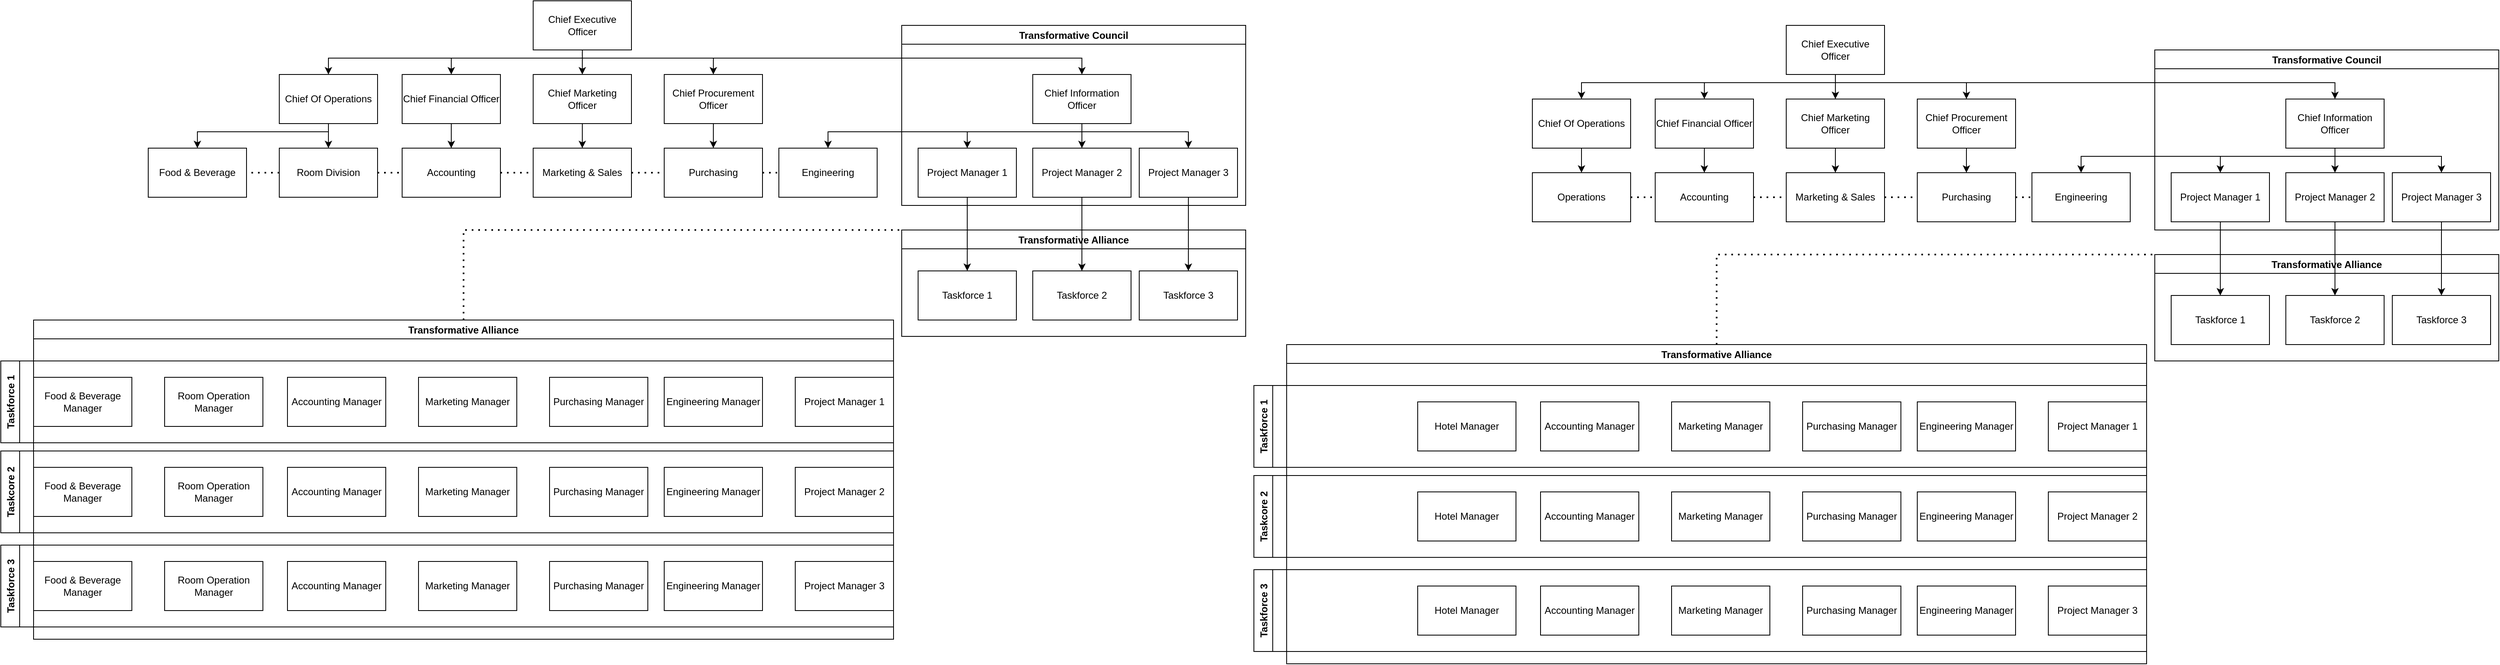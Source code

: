 <mxfile version="17.2.2" type="github">
  <diagram id="prtHgNgQTEPvFCAcTncT" name="Page-1">
    <mxGraphModel dx="2450" dy="980" grid="1" gridSize="10" guides="1" tooltips="1" connect="1" arrows="1" fold="1" page="1" pageScale="1" pageWidth="827" pageHeight="1169" math="0" shadow="0">
      <root>
        <mxCell id="0" />
        <mxCell id="1" parent="0" />
        <mxCell id="JqPvwRSfFl-CjzuHMjjg-1" value="Chief Executive Officer" style="rounded=0;whiteSpace=wrap;html=1;" parent="1" vertex="1">
          <mxGeometry x="340" y="10" width="120" height="60" as="geometry" />
        </mxCell>
        <mxCell id="JqPvwRSfFl-CjzuHMjjg-2" value="Chief Financial Officer" style="rounded=0;whiteSpace=wrap;html=1;" parent="1" vertex="1">
          <mxGeometry x="180" y="100" width="120" height="60" as="geometry" />
        </mxCell>
        <mxCell id="JqPvwRSfFl-CjzuHMjjg-3" value="Chief Marketing Officer" style="rounded=0;whiteSpace=wrap;html=1;" parent="1" vertex="1">
          <mxGeometry x="340" y="100" width="120" height="60" as="geometry" />
        </mxCell>
        <mxCell id="JqPvwRSfFl-CjzuHMjjg-5" value="Chief Of Operations" style="rounded=0;whiteSpace=wrap;html=1;" parent="1" vertex="1">
          <mxGeometry x="30" y="100" width="120" height="60" as="geometry" />
        </mxCell>
        <mxCell id="JqPvwRSfFl-CjzuHMjjg-6" value="Chief Procurement Officer" style="rounded=0;whiteSpace=wrap;html=1;" parent="1" vertex="1">
          <mxGeometry x="500" y="100" width="120" height="60" as="geometry" />
        </mxCell>
        <mxCell id="JqPvwRSfFl-CjzuHMjjg-7" value="Accounting" style="rounded=0;whiteSpace=wrap;html=1;" parent="1" vertex="1">
          <mxGeometry x="180" y="190" width="120" height="60" as="geometry" />
        </mxCell>
        <mxCell id="JqPvwRSfFl-CjzuHMjjg-8" value="Room Division" style="rounded=0;whiteSpace=wrap;html=1;" parent="1" vertex="1">
          <mxGeometry x="30" y="190" width="120" height="60" as="geometry" />
        </mxCell>
        <mxCell id="JqPvwRSfFl-CjzuHMjjg-9" value="Food &amp;amp; Beverage" style="rounded=0;whiteSpace=wrap;html=1;" parent="1" vertex="1">
          <mxGeometry x="-130" y="190" width="120" height="60" as="geometry" />
        </mxCell>
        <mxCell id="JqPvwRSfFl-CjzuHMjjg-10" value="Marketing &amp;amp; Sales" style="rounded=0;whiteSpace=wrap;html=1;" parent="1" vertex="1">
          <mxGeometry x="340" y="190" width="120" height="60" as="geometry" />
        </mxCell>
        <mxCell id="JqPvwRSfFl-CjzuHMjjg-11" value="Purchasing" style="rounded=0;whiteSpace=wrap;html=1;" parent="1" vertex="1">
          <mxGeometry x="500" y="190" width="120" height="60" as="geometry" />
        </mxCell>
        <mxCell id="JqPvwRSfFl-CjzuHMjjg-13" value="" style="endArrow=classic;html=1;rounded=0;exitX=0.5;exitY=1;exitDx=0;exitDy=0;entryX=0.5;entryY=0;entryDx=0;entryDy=0;" parent="1" source="JqPvwRSfFl-CjzuHMjjg-1" target="JqPvwRSfFl-CjzuHMjjg-3" edge="1">
          <mxGeometry width="50" height="50" relative="1" as="geometry">
            <mxPoint x="410" y="220" as="sourcePoint" />
            <mxPoint x="460" y="170" as="targetPoint" />
          </mxGeometry>
        </mxCell>
        <mxCell id="JqPvwRSfFl-CjzuHMjjg-14" value="" style="endArrow=classic;html=1;rounded=0;entryX=0.5;entryY=0;entryDx=0;entryDy=0;" parent="1" target="JqPvwRSfFl-CjzuHMjjg-2" edge="1">
          <mxGeometry width="50" height="50" relative="1" as="geometry">
            <mxPoint x="400" y="80" as="sourcePoint" />
            <mxPoint x="260" y="40" as="targetPoint" />
            <Array as="points">
              <mxPoint x="240" y="80" />
            </Array>
          </mxGeometry>
        </mxCell>
        <mxCell id="JqPvwRSfFl-CjzuHMjjg-15" value="" style="endArrow=classic;html=1;rounded=0;entryX=0.5;entryY=0;entryDx=0;entryDy=0;" parent="1" target="JqPvwRSfFl-CjzuHMjjg-6" edge="1">
          <mxGeometry width="50" height="50" relative="1" as="geometry">
            <mxPoint x="400" y="80" as="sourcePoint" />
            <mxPoint x="460" y="170" as="targetPoint" />
            <Array as="points">
              <mxPoint x="560" y="80" />
            </Array>
          </mxGeometry>
        </mxCell>
        <mxCell id="JqPvwRSfFl-CjzuHMjjg-16" value="" style="endArrow=classic;html=1;rounded=0;entryX=0.5;entryY=0;entryDx=0;entryDy=0;" parent="1" target="JqPvwRSfFl-CjzuHMjjg-5" edge="1">
          <mxGeometry width="50" height="50" relative="1" as="geometry">
            <mxPoint x="240" y="80" as="sourcePoint" />
            <mxPoint x="140" y="80" as="targetPoint" />
            <Array as="points">
              <mxPoint x="90" y="80" />
            </Array>
          </mxGeometry>
        </mxCell>
        <mxCell id="JqPvwRSfFl-CjzuHMjjg-17" value="" style="endArrow=classic;html=1;rounded=0;entryX=0.5;entryY=0;entryDx=0;entryDy=0;exitX=0.5;exitY=1;exitDx=0;exitDy=0;" parent="1" source="JqPvwRSfFl-CjzuHMjjg-5" target="JqPvwRSfFl-CjzuHMjjg-8" edge="1">
          <mxGeometry width="50" height="50" relative="1" as="geometry">
            <mxPoint x="100" y="160" as="sourcePoint" />
            <mxPoint x="150" y="110" as="targetPoint" />
            <Array as="points">
              <mxPoint x="90" y="180" />
            </Array>
          </mxGeometry>
        </mxCell>
        <mxCell id="JqPvwRSfFl-CjzuHMjjg-18" value="" style="endArrow=classic;html=1;rounded=0;entryX=0.5;entryY=0;entryDx=0;entryDy=0;" parent="1" target="JqPvwRSfFl-CjzuHMjjg-9" edge="1">
          <mxGeometry width="50" height="50" relative="1" as="geometry">
            <mxPoint x="90" y="170" as="sourcePoint" />
            <mxPoint x="460" y="250" as="targetPoint" />
            <Array as="points">
              <mxPoint x="-70" y="170" />
            </Array>
          </mxGeometry>
        </mxCell>
        <mxCell id="JqPvwRSfFl-CjzuHMjjg-20" value="" style="endArrow=classic;html=1;rounded=0;exitX=0.5;exitY=1;exitDx=0;exitDy=0;entryX=0.5;entryY=0;entryDx=0;entryDy=0;" parent="1" source="JqPvwRSfFl-CjzuHMjjg-2" target="JqPvwRSfFl-CjzuHMjjg-7" edge="1">
          <mxGeometry width="50" height="50" relative="1" as="geometry">
            <mxPoint x="410" y="220" as="sourcePoint" />
            <mxPoint x="460" y="170" as="targetPoint" />
          </mxGeometry>
        </mxCell>
        <mxCell id="JqPvwRSfFl-CjzuHMjjg-21" value="" style="endArrow=classic;html=1;rounded=0;exitX=0.5;exitY=1;exitDx=0;exitDy=0;entryX=0.5;entryY=0;entryDx=0;entryDy=0;" parent="1" source="JqPvwRSfFl-CjzuHMjjg-3" target="JqPvwRSfFl-CjzuHMjjg-10" edge="1">
          <mxGeometry width="50" height="50" relative="1" as="geometry">
            <mxPoint x="370" y="230" as="sourcePoint" />
            <mxPoint x="420" y="180" as="targetPoint" />
          </mxGeometry>
        </mxCell>
        <mxCell id="JqPvwRSfFl-CjzuHMjjg-22" value="" style="endArrow=classic;html=1;rounded=0;exitX=0.5;exitY=1;exitDx=0;exitDy=0;entryX=0.5;entryY=0;entryDx=0;entryDy=0;" parent="1" source="JqPvwRSfFl-CjzuHMjjg-6" target="JqPvwRSfFl-CjzuHMjjg-11" edge="1">
          <mxGeometry width="50" height="50" relative="1" as="geometry">
            <mxPoint x="410" y="220" as="sourcePoint" />
            <mxPoint x="460" y="170" as="targetPoint" />
          </mxGeometry>
        </mxCell>
        <mxCell id="i1Yryo5pNc8ydbOWbHFT-2" value="Engineering" style="rounded=0;whiteSpace=wrap;html=1;" parent="1" vertex="1">
          <mxGeometry x="640" y="190" width="120" height="60" as="geometry" />
        </mxCell>
        <mxCell id="i1Yryo5pNc8ydbOWbHFT-5" value="" style="endArrow=classic;html=1;rounded=0;entryX=0.5;entryY=0;entryDx=0;entryDy=0;" parent="1" target="i1Yryo5pNc8ydbOWbHFT-2" edge="1">
          <mxGeometry width="50" height="50" relative="1" as="geometry">
            <mxPoint x="870" y="170" as="sourcePoint" />
            <mxPoint x="630" y="250" as="targetPoint" />
            <Array as="points">
              <mxPoint x="860" y="170" />
              <mxPoint x="700" y="170" />
            </Array>
          </mxGeometry>
        </mxCell>
        <mxCell id="i1Yryo5pNc8ydbOWbHFT-7" value="" style="endArrow=none;dashed=1;html=1;dashPattern=1 3;strokeWidth=2;rounded=0;exitX=1;exitY=0.5;exitDx=0;exitDy=0;entryX=0;entryY=0.5;entryDx=0;entryDy=0;" parent="1" source="JqPvwRSfFl-CjzuHMjjg-11" target="i1Yryo5pNc8ydbOWbHFT-2" edge="1">
          <mxGeometry width="50" height="50" relative="1" as="geometry">
            <mxPoint x="580" y="300" as="sourcePoint" />
            <mxPoint x="630" y="250" as="targetPoint" />
          </mxGeometry>
        </mxCell>
        <mxCell id="i1Yryo5pNc8ydbOWbHFT-8" value="" style="endArrow=none;dashed=1;html=1;dashPattern=1 3;strokeWidth=2;rounded=0;entryX=0;entryY=0.5;entryDx=0;entryDy=0;exitX=1;exitY=0.5;exitDx=0;exitDy=0;" parent="1" source="JqPvwRSfFl-CjzuHMjjg-10" target="JqPvwRSfFl-CjzuHMjjg-11" edge="1">
          <mxGeometry width="50" height="50" relative="1" as="geometry">
            <mxPoint x="450" y="330" as="sourcePoint" />
            <mxPoint x="500" y="280" as="targetPoint" />
          </mxGeometry>
        </mxCell>
        <mxCell id="i1Yryo5pNc8ydbOWbHFT-9" value="" style="endArrow=none;dashed=1;html=1;dashPattern=1 3;strokeWidth=2;rounded=0;entryX=0;entryY=0.5;entryDx=0;entryDy=0;exitX=1;exitY=0.5;exitDx=0;exitDy=0;" parent="1" source="JqPvwRSfFl-CjzuHMjjg-7" target="JqPvwRSfFl-CjzuHMjjg-10" edge="1">
          <mxGeometry width="50" height="50" relative="1" as="geometry">
            <mxPoint x="270" y="360" as="sourcePoint" />
            <mxPoint x="320" y="310" as="targetPoint" />
          </mxGeometry>
        </mxCell>
        <mxCell id="i1Yryo5pNc8ydbOWbHFT-10" value="" style="endArrow=none;dashed=1;html=1;dashPattern=1 3;strokeWidth=2;rounded=0;exitX=1;exitY=0.5;exitDx=0;exitDy=0;entryX=0;entryY=0.5;entryDx=0;entryDy=0;" parent="1" source="JqPvwRSfFl-CjzuHMjjg-8" target="JqPvwRSfFl-CjzuHMjjg-7" edge="1">
          <mxGeometry width="50" height="50" relative="1" as="geometry">
            <mxPoint x="230" y="360" as="sourcePoint" />
            <mxPoint x="280" y="310" as="targetPoint" />
          </mxGeometry>
        </mxCell>
        <mxCell id="i1Yryo5pNc8ydbOWbHFT-17" value="" style="endArrow=none;dashed=1;html=1;dashPattern=1 3;strokeWidth=2;rounded=0;entryX=1;entryY=0.5;entryDx=0;entryDy=0;exitX=0;exitY=0.5;exitDx=0;exitDy=0;" parent="1" source="JqPvwRSfFl-CjzuHMjjg-8" target="JqPvwRSfFl-CjzuHMjjg-9" edge="1">
          <mxGeometry width="50" height="50" relative="1" as="geometry">
            <mxPoint x="250" y="430" as="sourcePoint" />
            <mxPoint x="20" y="350" as="targetPoint" />
          </mxGeometry>
        </mxCell>
        <mxCell id="i1Yryo5pNc8ydbOWbHFT-18" value="Transformative Alliance" style="swimlane;" parent="1" vertex="1">
          <mxGeometry x="-270" y="400" width="1050" height="390" as="geometry" />
        </mxCell>
        <mxCell id="i1Yryo5pNc8ydbOWbHFT-19" value="Project Manager 1" style="rounded=0;whiteSpace=wrap;html=1;" parent="i1Yryo5pNc8ydbOWbHFT-18" vertex="1">
          <mxGeometry x="930" y="70" width="120" height="60" as="geometry" />
        </mxCell>
        <mxCell id="i1Yryo5pNc8ydbOWbHFT-26" value="Purchasing Manager" style="rounded=0;whiteSpace=wrap;html=1;" parent="i1Yryo5pNc8ydbOWbHFT-18" vertex="1">
          <mxGeometry x="630" y="70" width="120" height="60" as="geometry" />
        </mxCell>
        <mxCell id="i1Yryo5pNc8ydbOWbHFT-27" value="Marketing Manager" style="rounded=0;whiteSpace=wrap;html=1;" parent="i1Yryo5pNc8ydbOWbHFT-18" vertex="1">
          <mxGeometry x="470" y="70" width="120" height="60" as="geometry" />
        </mxCell>
        <mxCell id="i1Yryo5pNc8ydbOWbHFT-28" value="Accounting Manager" style="rounded=0;whiteSpace=wrap;html=1;" parent="i1Yryo5pNc8ydbOWbHFT-18" vertex="1">
          <mxGeometry x="310" y="70" width="120" height="60" as="geometry" />
        </mxCell>
        <mxCell id="i1Yryo5pNc8ydbOWbHFT-29" value="Room Operation Manager" style="rounded=0;whiteSpace=wrap;html=1;" parent="i1Yryo5pNc8ydbOWbHFT-18" vertex="1">
          <mxGeometry x="160" y="70" width="120" height="60" as="geometry" />
        </mxCell>
        <mxCell id="i1Yryo5pNc8ydbOWbHFT-30" value="Food &amp;amp; Beverage Manager" style="rounded=0;whiteSpace=wrap;html=1;" parent="i1Yryo5pNc8ydbOWbHFT-18" vertex="1">
          <mxGeometry y="70" width="120" height="60" as="geometry" />
        </mxCell>
        <mxCell id="i1Yryo5pNc8ydbOWbHFT-31" value="Engineering Manager" style="rounded=0;whiteSpace=wrap;html=1;" parent="i1Yryo5pNc8ydbOWbHFT-18" vertex="1">
          <mxGeometry x="770" y="70" width="120" height="60" as="geometry" />
        </mxCell>
        <mxCell id="i1Yryo5pNc8ydbOWbHFT-33" value="Taskforce 1" style="swimlane;horizontal=0;" parent="i1Yryo5pNc8ydbOWbHFT-18" vertex="1">
          <mxGeometry x="-40" y="50" width="1090" height="100" as="geometry" />
        </mxCell>
        <mxCell id="i1Yryo5pNc8ydbOWbHFT-34" value="Project Manager 2" style="rounded=0;whiteSpace=wrap;html=1;" parent="i1Yryo5pNc8ydbOWbHFT-18" vertex="1">
          <mxGeometry x="930" y="180" width="120" height="60" as="geometry" />
        </mxCell>
        <mxCell id="i1Yryo5pNc8ydbOWbHFT-35" value="Purchasing Manager" style="rounded=0;whiteSpace=wrap;html=1;" parent="i1Yryo5pNc8ydbOWbHFT-18" vertex="1">
          <mxGeometry x="630" y="180" width="120" height="60" as="geometry" />
        </mxCell>
        <mxCell id="i1Yryo5pNc8ydbOWbHFT-36" value="Marketing Manager" style="rounded=0;whiteSpace=wrap;html=1;" parent="i1Yryo5pNc8ydbOWbHFT-18" vertex="1">
          <mxGeometry x="470" y="180" width="120" height="60" as="geometry" />
        </mxCell>
        <mxCell id="i1Yryo5pNc8ydbOWbHFT-37" value="Accounting Manager" style="rounded=0;whiteSpace=wrap;html=1;" parent="i1Yryo5pNc8ydbOWbHFT-18" vertex="1">
          <mxGeometry x="310" y="180" width="120" height="60" as="geometry" />
        </mxCell>
        <mxCell id="i1Yryo5pNc8ydbOWbHFT-38" value="Room Operation Manager" style="rounded=0;whiteSpace=wrap;html=1;" parent="i1Yryo5pNc8ydbOWbHFT-18" vertex="1">
          <mxGeometry x="160" y="180" width="120" height="60" as="geometry" />
        </mxCell>
        <mxCell id="i1Yryo5pNc8ydbOWbHFT-39" value="Food &amp;amp; Beverage Manager" style="rounded=0;whiteSpace=wrap;html=1;" parent="i1Yryo5pNc8ydbOWbHFT-18" vertex="1">
          <mxGeometry y="180" width="120" height="60" as="geometry" />
        </mxCell>
        <mxCell id="i1Yryo5pNc8ydbOWbHFT-40" value="Engineering Manager" style="rounded=0;whiteSpace=wrap;html=1;" parent="i1Yryo5pNc8ydbOWbHFT-18" vertex="1">
          <mxGeometry x="770" y="180" width="120" height="60" as="geometry" />
        </mxCell>
        <mxCell id="i1Yryo5pNc8ydbOWbHFT-41" value="Taskcore 2" style="swimlane;horizontal=0;" parent="i1Yryo5pNc8ydbOWbHFT-18" vertex="1">
          <mxGeometry x="-40" y="160" width="1090" height="100" as="geometry" />
        </mxCell>
        <mxCell id="i1Yryo5pNc8ydbOWbHFT-46" value="Project Manager 3" style="rounded=0;whiteSpace=wrap;html=1;" parent="i1Yryo5pNc8ydbOWbHFT-18" vertex="1">
          <mxGeometry x="930" y="295" width="120" height="60" as="geometry" />
        </mxCell>
        <mxCell id="i1Yryo5pNc8ydbOWbHFT-47" value="Purchasing Manager" style="rounded=0;whiteSpace=wrap;html=1;" parent="i1Yryo5pNc8ydbOWbHFT-18" vertex="1">
          <mxGeometry x="630" y="295" width="120" height="60" as="geometry" />
        </mxCell>
        <mxCell id="i1Yryo5pNc8ydbOWbHFT-48" value="Marketing Manager" style="rounded=0;whiteSpace=wrap;html=1;" parent="i1Yryo5pNc8ydbOWbHFT-18" vertex="1">
          <mxGeometry x="470" y="295" width="120" height="60" as="geometry" />
        </mxCell>
        <mxCell id="i1Yryo5pNc8ydbOWbHFT-49" value="Accounting Manager" style="rounded=0;whiteSpace=wrap;html=1;" parent="i1Yryo5pNc8ydbOWbHFT-18" vertex="1">
          <mxGeometry x="310" y="295" width="120" height="60" as="geometry" />
        </mxCell>
        <mxCell id="i1Yryo5pNc8ydbOWbHFT-50" value="Room Operation Manager" style="rounded=0;whiteSpace=wrap;html=1;" parent="i1Yryo5pNc8ydbOWbHFT-18" vertex="1">
          <mxGeometry x="160" y="295" width="120" height="60" as="geometry" />
        </mxCell>
        <mxCell id="i1Yryo5pNc8ydbOWbHFT-51" value="Food &amp;amp; Beverage Manager" style="rounded=0;whiteSpace=wrap;html=1;" parent="i1Yryo5pNc8ydbOWbHFT-18" vertex="1">
          <mxGeometry y="295" width="120" height="60" as="geometry" />
        </mxCell>
        <mxCell id="i1Yryo5pNc8ydbOWbHFT-52" value="Engineering Manager" style="rounded=0;whiteSpace=wrap;html=1;" parent="i1Yryo5pNc8ydbOWbHFT-18" vertex="1">
          <mxGeometry x="770" y="295" width="120" height="60" as="geometry" />
        </mxCell>
        <mxCell id="i1Yryo5pNc8ydbOWbHFT-53" value="Taskforce 3" style="swimlane;horizontal=0;" parent="i1Yryo5pNc8ydbOWbHFT-18" vertex="1">
          <mxGeometry x="-40" y="275" width="1090" height="100" as="geometry" />
        </mxCell>
        <mxCell id="i1Yryo5pNc8ydbOWbHFT-54" value="Transformative Council" style="swimlane;" parent="1" vertex="1">
          <mxGeometry x="790" y="40" width="420" height="220" as="geometry" />
        </mxCell>
        <mxCell id="i1Yryo5pNc8ydbOWbHFT-1" value="Chief Information Officer" style="rounded=0;whiteSpace=wrap;html=1;" parent="i1Yryo5pNc8ydbOWbHFT-54" vertex="1">
          <mxGeometry x="160" y="60" width="120" height="60" as="geometry" />
        </mxCell>
        <mxCell id="JqPvwRSfFl-CjzuHMjjg-12" value="Project Manager 1" style="rounded=0;whiteSpace=wrap;html=1;" parent="i1Yryo5pNc8ydbOWbHFT-54" vertex="1">
          <mxGeometry x="20" y="150" width="120" height="60" as="geometry" />
        </mxCell>
        <mxCell id="i1Yryo5pNc8ydbOWbHFT-56" value="" style="endArrow=classic;html=1;rounded=0;entryX=0.5;entryY=0;entryDx=0;entryDy=0;" parent="i1Yryo5pNc8ydbOWbHFT-54" target="JqPvwRSfFl-CjzuHMjjg-12" edge="1">
          <mxGeometry width="50" height="50" relative="1" as="geometry">
            <mxPoint x="220" y="130" as="sourcePoint" />
            <mxPoint x="-70" y="110" as="targetPoint" />
            <Array as="points">
              <mxPoint x="80" y="130" />
            </Array>
          </mxGeometry>
        </mxCell>
        <mxCell id="mV5EO_SHmi42YtYvz3IZ-6" value="Project Manager 2" style="rounded=0;whiteSpace=wrap;html=1;" parent="i1Yryo5pNc8ydbOWbHFT-54" vertex="1">
          <mxGeometry x="160" y="150" width="120" height="60" as="geometry" />
        </mxCell>
        <mxCell id="mV5EO_SHmi42YtYvz3IZ-7" value="Project Manager 3" style="rounded=0;whiteSpace=wrap;html=1;" parent="i1Yryo5pNc8ydbOWbHFT-54" vertex="1">
          <mxGeometry x="290" y="150" width="120" height="60" as="geometry" />
        </mxCell>
        <mxCell id="mV5EO_SHmi42YtYvz3IZ-8" value="" style="endArrow=classic;html=1;rounded=0;entryX=0.5;entryY=0;entryDx=0;entryDy=0;exitX=0.5;exitY=1;exitDx=0;exitDy=0;" parent="i1Yryo5pNc8ydbOWbHFT-54" source="i1Yryo5pNc8ydbOWbHFT-1" target="mV5EO_SHmi42YtYvz3IZ-6" edge="1">
          <mxGeometry width="50" height="50" relative="1" as="geometry">
            <mxPoint x="-430" y="330" as="sourcePoint" />
            <mxPoint x="-380" y="280" as="targetPoint" />
          </mxGeometry>
        </mxCell>
        <mxCell id="mV5EO_SHmi42YtYvz3IZ-9" value="" style="endArrow=classic;html=1;rounded=0;entryX=0.5;entryY=0;entryDx=0;entryDy=0;" parent="i1Yryo5pNc8ydbOWbHFT-54" target="mV5EO_SHmi42YtYvz3IZ-7" edge="1">
          <mxGeometry width="50" height="50" relative="1" as="geometry">
            <mxPoint x="220" y="130" as="sourcePoint" />
            <mxPoint x="215" y="160.0" as="targetPoint" />
            <Array as="points">
              <mxPoint x="350" y="130" />
            </Array>
          </mxGeometry>
        </mxCell>
        <mxCell id="mV5EO_SHmi42YtYvz3IZ-12" value="Transformative Alliance" style="swimlane;" parent="1" vertex="1">
          <mxGeometry x="790" y="290" width="420" height="130" as="geometry" />
        </mxCell>
        <mxCell id="mV5EO_SHmi42YtYvz3IZ-11" value="Taskforce 1" style="rounded=0;whiteSpace=wrap;html=1;" parent="mV5EO_SHmi42YtYvz3IZ-12" vertex="1">
          <mxGeometry x="20" y="50" width="120" height="60" as="geometry" />
        </mxCell>
        <mxCell id="mV5EO_SHmi42YtYvz3IZ-17" value="Taskforce 2" style="rounded=0;whiteSpace=wrap;html=1;" parent="mV5EO_SHmi42YtYvz3IZ-12" vertex="1">
          <mxGeometry x="160" y="50" width="120" height="60" as="geometry" />
        </mxCell>
        <mxCell id="mV5EO_SHmi42YtYvz3IZ-19" value="Taskforce 3" style="rounded=0;whiteSpace=wrap;html=1;" parent="mV5EO_SHmi42YtYvz3IZ-12" vertex="1">
          <mxGeometry x="290" y="50" width="120" height="60" as="geometry" />
        </mxCell>
        <mxCell id="mV5EO_SHmi42YtYvz3IZ-14" value="" style="endArrow=classic;html=1;rounded=0;entryX=0.5;entryY=0;entryDx=0;entryDy=0;exitX=0.5;exitY=1;exitDx=0;exitDy=0;" parent="1" source="JqPvwRSfFl-CjzuHMjjg-12" target="mV5EO_SHmi42YtYvz3IZ-11" edge="1">
          <mxGeometry width="50" height="50" relative="1" as="geometry">
            <mxPoint x="360" y="370" as="sourcePoint" />
            <mxPoint x="410" y="320" as="targetPoint" />
          </mxGeometry>
        </mxCell>
        <mxCell id="mV5EO_SHmi42YtYvz3IZ-16" value="" style="endArrow=none;dashed=1;html=1;dashPattern=1 3;strokeWidth=2;rounded=0;exitX=0.5;exitY=0;exitDx=0;exitDy=0;entryX=0;entryY=0;entryDx=0;entryDy=0;" parent="1" source="i1Yryo5pNc8ydbOWbHFT-18" target="mV5EO_SHmi42YtYvz3IZ-12" edge="1">
          <mxGeometry width="50" height="50" relative="1" as="geometry">
            <mxPoint x="360" y="370" as="sourcePoint" />
            <mxPoint x="770" y="300" as="targetPoint" />
            <Array as="points">
              <mxPoint x="255" y="290" />
            </Array>
          </mxGeometry>
        </mxCell>
        <mxCell id="mV5EO_SHmi42YtYvz3IZ-21" value="" style="endArrow=classic;html=1;rounded=0;entryX=0.5;entryY=0;entryDx=0;entryDy=0;" parent="1" target="i1Yryo5pNc8ydbOWbHFT-1" edge="1">
          <mxGeometry width="50" height="50" relative="1" as="geometry">
            <mxPoint x="560" y="80" as="sourcePoint" />
            <mxPoint x="870" y="180" as="targetPoint" />
            <Array as="points">
              <mxPoint x="1010" y="80" />
            </Array>
          </mxGeometry>
        </mxCell>
        <mxCell id="mV5EO_SHmi42YtYvz3IZ-20" value="" style="endArrow=classic;html=1;rounded=0;entryX=0.5;entryY=0;entryDx=0;entryDy=0;exitX=0.5;exitY=1;exitDx=0;exitDy=0;" parent="1" source="mV5EO_SHmi42YtYvz3IZ-7" target="mV5EO_SHmi42YtYvz3IZ-19" edge="1">
          <mxGeometry width="50" height="50" relative="1" as="geometry">
            <mxPoint x="1130" y="250" as="sourcePoint" />
            <mxPoint x="680" y="320" as="targetPoint" />
          </mxGeometry>
        </mxCell>
        <mxCell id="mV5EO_SHmi42YtYvz3IZ-18" value="" style="endArrow=classic;html=1;rounded=0;entryX=0.5;entryY=0;entryDx=0;entryDy=0;exitX=0.5;exitY=1;exitDx=0;exitDy=0;" parent="1" source="mV5EO_SHmi42YtYvz3IZ-6" target="mV5EO_SHmi42YtYvz3IZ-17" edge="1">
          <mxGeometry width="50" height="50" relative="1" as="geometry">
            <mxPoint x="995" y="250" as="sourcePoint" />
            <mxPoint x="545" y="320" as="targetPoint" />
          </mxGeometry>
        </mxCell>
        <mxCell id="dr5dTloGBWN9ja8-UyAy-1" value="Chief Executive Officer" style="rounded=0;whiteSpace=wrap;html=1;" vertex="1" parent="1">
          <mxGeometry x="1870" y="40" width="120" height="60" as="geometry" />
        </mxCell>
        <mxCell id="dr5dTloGBWN9ja8-UyAy-2" value="Chief Financial Officer" style="rounded=0;whiteSpace=wrap;html=1;" vertex="1" parent="1">
          <mxGeometry x="1710" y="130" width="120" height="60" as="geometry" />
        </mxCell>
        <mxCell id="dr5dTloGBWN9ja8-UyAy-3" value="Chief Marketing Officer" style="rounded=0;whiteSpace=wrap;html=1;" vertex="1" parent="1">
          <mxGeometry x="1870" y="130" width="120" height="60" as="geometry" />
        </mxCell>
        <mxCell id="dr5dTloGBWN9ja8-UyAy-4" value="Chief Of Operations" style="rounded=0;whiteSpace=wrap;html=1;" vertex="1" parent="1">
          <mxGeometry x="1560" y="130" width="120" height="60" as="geometry" />
        </mxCell>
        <mxCell id="dr5dTloGBWN9ja8-UyAy-5" value="Chief Procurement Officer" style="rounded=0;whiteSpace=wrap;html=1;" vertex="1" parent="1">
          <mxGeometry x="2030" y="130" width="120" height="60" as="geometry" />
        </mxCell>
        <mxCell id="dr5dTloGBWN9ja8-UyAy-6" value="Accounting" style="rounded=0;whiteSpace=wrap;html=1;" vertex="1" parent="1">
          <mxGeometry x="1710" y="220" width="120" height="60" as="geometry" />
        </mxCell>
        <mxCell id="dr5dTloGBWN9ja8-UyAy-7" value="Operations" style="rounded=0;whiteSpace=wrap;html=1;" vertex="1" parent="1">
          <mxGeometry x="1560" y="220" width="120" height="60" as="geometry" />
        </mxCell>
        <mxCell id="dr5dTloGBWN9ja8-UyAy-9" value="Marketing &amp;amp; Sales" style="rounded=0;whiteSpace=wrap;html=1;" vertex="1" parent="1">
          <mxGeometry x="1870" y="220" width="120" height="60" as="geometry" />
        </mxCell>
        <mxCell id="dr5dTloGBWN9ja8-UyAy-10" value="Purchasing" style="rounded=0;whiteSpace=wrap;html=1;" vertex="1" parent="1">
          <mxGeometry x="2030" y="220" width="120" height="60" as="geometry" />
        </mxCell>
        <mxCell id="dr5dTloGBWN9ja8-UyAy-11" value="" style="endArrow=classic;html=1;rounded=0;exitX=0.5;exitY=1;exitDx=0;exitDy=0;entryX=0.5;entryY=0;entryDx=0;entryDy=0;" edge="1" parent="1" source="dr5dTloGBWN9ja8-UyAy-1" target="dr5dTloGBWN9ja8-UyAy-3">
          <mxGeometry width="50" height="50" relative="1" as="geometry">
            <mxPoint x="1940" y="250" as="sourcePoint" />
            <mxPoint x="1990" y="200" as="targetPoint" />
          </mxGeometry>
        </mxCell>
        <mxCell id="dr5dTloGBWN9ja8-UyAy-12" value="" style="endArrow=classic;html=1;rounded=0;entryX=0.5;entryY=0;entryDx=0;entryDy=0;" edge="1" parent="1" target="dr5dTloGBWN9ja8-UyAy-2">
          <mxGeometry width="50" height="50" relative="1" as="geometry">
            <mxPoint x="1930" y="110" as="sourcePoint" />
            <mxPoint x="1790" y="70" as="targetPoint" />
            <Array as="points">
              <mxPoint x="1770" y="110" />
            </Array>
          </mxGeometry>
        </mxCell>
        <mxCell id="dr5dTloGBWN9ja8-UyAy-13" value="" style="endArrow=classic;html=1;rounded=0;entryX=0.5;entryY=0;entryDx=0;entryDy=0;" edge="1" parent="1" target="dr5dTloGBWN9ja8-UyAy-5">
          <mxGeometry width="50" height="50" relative="1" as="geometry">
            <mxPoint x="1930" y="110" as="sourcePoint" />
            <mxPoint x="1990" y="200" as="targetPoint" />
            <Array as="points">
              <mxPoint x="2090" y="110" />
            </Array>
          </mxGeometry>
        </mxCell>
        <mxCell id="dr5dTloGBWN9ja8-UyAy-14" value="" style="endArrow=classic;html=1;rounded=0;entryX=0.5;entryY=0;entryDx=0;entryDy=0;" edge="1" parent="1" target="dr5dTloGBWN9ja8-UyAy-4">
          <mxGeometry width="50" height="50" relative="1" as="geometry">
            <mxPoint x="1770" y="110" as="sourcePoint" />
            <mxPoint x="1670" y="110" as="targetPoint" />
            <Array as="points">
              <mxPoint x="1620" y="110" />
            </Array>
          </mxGeometry>
        </mxCell>
        <mxCell id="dr5dTloGBWN9ja8-UyAy-15" value="" style="endArrow=classic;html=1;rounded=0;entryX=0.5;entryY=0;entryDx=0;entryDy=0;exitX=0.5;exitY=1;exitDx=0;exitDy=0;" edge="1" parent="1" source="dr5dTloGBWN9ja8-UyAy-4" target="dr5dTloGBWN9ja8-UyAy-7">
          <mxGeometry width="50" height="50" relative="1" as="geometry">
            <mxPoint x="1630" y="190" as="sourcePoint" />
            <mxPoint x="1680" y="140" as="targetPoint" />
            <Array as="points">
              <mxPoint x="1620" y="210" />
            </Array>
          </mxGeometry>
        </mxCell>
        <mxCell id="dr5dTloGBWN9ja8-UyAy-17" value="" style="endArrow=classic;html=1;rounded=0;exitX=0.5;exitY=1;exitDx=0;exitDy=0;entryX=0.5;entryY=0;entryDx=0;entryDy=0;" edge="1" parent="1" source="dr5dTloGBWN9ja8-UyAy-2" target="dr5dTloGBWN9ja8-UyAy-6">
          <mxGeometry width="50" height="50" relative="1" as="geometry">
            <mxPoint x="1940" y="250" as="sourcePoint" />
            <mxPoint x="1990" y="200" as="targetPoint" />
          </mxGeometry>
        </mxCell>
        <mxCell id="dr5dTloGBWN9ja8-UyAy-18" value="" style="endArrow=classic;html=1;rounded=0;exitX=0.5;exitY=1;exitDx=0;exitDy=0;entryX=0.5;entryY=0;entryDx=0;entryDy=0;" edge="1" parent="1" source="dr5dTloGBWN9ja8-UyAy-3" target="dr5dTloGBWN9ja8-UyAy-9">
          <mxGeometry width="50" height="50" relative="1" as="geometry">
            <mxPoint x="1900" y="260" as="sourcePoint" />
            <mxPoint x="1950" y="210" as="targetPoint" />
          </mxGeometry>
        </mxCell>
        <mxCell id="dr5dTloGBWN9ja8-UyAy-19" value="" style="endArrow=classic;html=1;rounded=0;exitX=0.5;exitY=1;exitDx=0;exitDy=0;entryX=0.5;entryY=0;entryDx=0;entryDy=0;" edge="1" parent="1" source="dr5dTloGBWN9ja8-UyAy-5" target="dr5dTloGBWN9ja8-UyAy-10">
          <mxGeometry width="50" height="50" relative="1" as="geometry">
            <mxPoint x="1940" y="250" as="sourcePoint" />
            <mxPoint x="1990" y="200" as="targetPoint" />
          </mxGeometry>
        </mxCell>
        <mxCell id="dr5dTloGBWN9ja8-UyAy-20" value="Engineering" style="rounded=0;whiteSpace=wrap;html=1;" vertex="1" parent="1">
          <mxGeometry x="2170" y="220" width="120" height="60" as="geometry" />
        </mxCell>
        <mxCell id="dr5dTloGBWN9ja8-UyAy-21" value="" style="endArrow=classic;html=1;rounded=0;entryX=0.5;entryY=0;entryDx=0;entryDy=0;" edge="1" parent="1" target="dr5dTloGBWN9ja8-UyAy-20">
          <mxGeometry width="50" height="50" relative="1" as="geometry">
            <mxPoint x="2400.0" y="200" as="sourcePoint" />
            <mxPoint x="2160" y="280" as="targetPoint" />
            <Array as="points">
              <mxPoint x="2390" y="200" />
              <mxPoint x="2230" y="200" />
            </Array>
          </mxGeometry>
        </mxCell>
        <mxCell id="dr5dTloGBWN9ja8-UyAy-22" value="" style="endArrow=none;dashed=1;html=1;dashPattern=1 3;strokeWidth=2;rounded=0;exitX=1;exitY=0.5;exitDx=0;exitDy=0;entryX=0;entryY=0.5;entryDx=0;entryDy=0;" edge="1" parent="1" source="dr5dTloGBWN9ja8-UyAy-10" target="dr5dTloGBWN9ja8-UyAy-20">
          <mxGeometry width="50" height="50" relative="1" as="geometry">
            <mxPoint x="2110" y="330" as="sourcePoint" />
            <mxPoint x="2160" y="280" as="targetPoint" />
          </mxGeometry>
        </mxCell>
        <mxCell id="dr5dTloGBWN9ja8-UyAy-23" value="" style="endArrow=none;dashed=1;html=1;dashPattern=1 3;strokeWidth=2;rounded=0;entryX=0;entryY=0.5;entryDx=0;entryDy=0;exitX=1;exitY=0.5;exitDx=0;exitDy=0;" edge="1" parent="1" source="dr5dTloGBWN9ja8-UyAy-9" target="dr5dTloGBWN9ja8-UyAy-10">
          <mxGeometry width="50" height="50" relative="1" as="geometry">
            <mxPoint x="1980" y="360" as="sourcePoint" />
            <mxPoint x="2030" y="310" as="targetPoint" />
          </mxGeometry>
        </mxCell>
        <mxCell id="dr5dTloGBWN9ja8-UyAy-24" value="" style="endArrow=none;dashed=1;html=1;dashPattern=1 3;strokeWidth=2;rounded=0;entryX=0;entryY=0.5;entryDx=0;entryDy=0;exitX=1;exitY=0.5;exitDx=0;exitDy=0;" edge="1" parent="1" source="dr5dTloGBWN9ja8-UyAy-6" target="dr5dTloGBWN9ja8-UyAy-9">
          <mxGeometry width="50" height="50" relative="1" as="geometry">
            <mxPoint x="1800" y="390" as="sourcePoint" />
            <mxPoint x="1850" y="340" as="targetPoint" />
          </mxGeometry>
        </mxCell>
        <mxCell id="dr5dTloGBWN9ja8-UyAy-25" value="" style="endArrow=none;dashed=1;html=1;dashPattern=1 3;strokeWidth=2;rounded=0;exitX=1;exitY=0.5;exitDx=0;exitDy=0;entryX=0;entryY=0.5;entryDx=0;entryDy=0;" edge="1" parent="1" source="dr5dTloGBWN9ja8-UyAy-7" target="dr5dTloGBWN9ja8-UyAy-6">
          <mxGeometry width="50" height="50" relative="1" as="geometry">
            <mxPoint x="1760" y="390" as="sourcePoint" />
            <mxPoint x="1810" y="340" as="targetPoint" />
          </mxGeometry>
        </mxCell>
        <mxCell id="dr5dTloGBWN9ja8-UyAy-27" value="Transformative Alliance" style="swimlane;" vertex="1" parent="1">
          <mxGeometry x="1260" y="430" width="1050" height="390" as="geometry" />
        </mxCell>
        <mxCell id="dr5dTloGBWN9ja8-UyAy-28" value="Project Manager 1" style="rounded=0;whiteSpace=wrap;html=1;" vertex="1" parent="dr5dTloGBWN9ja8-UyAy-27">
          <mxGeometry x="930" y="70" width="120" height="60" as="geometry" />
        </mxCell>
        <mxCell id="dr5dTloGBWN9ja8-UyAy-29" value="Purchasing Manager" style="rounded=0;whiteSpace=wrap;html=1;" vertex="1" parent="dr5dTloGBWN9ja8-UyAy-27">
          <mxGeometry x="630" y="70" width="120" height="60" as="geometry" />
        </mxCell>
        <mxCell id="dr5dTloGBWN9ja8-UyAy-30" value="Marketing Manager" style="rounded=0;whiteSpace=wrap;html=1;" vertex="1" parent="dr5dTloGBWN9ja8-UyAy-27">
          <mxGeometry x="470" y="70" width="120" height="60" as="geometry" />
        </mxCell>
        <mxCell id="dr5dTloGBWN9ja8-UyAy-31" value="Accounting Manager" style="rounded=0;whiteSpace=wrap;html=1;" vertex="1" parent="dr5dTloGBWN9ja8-UyAy-27">
          <mxGeometry x="310" y="70" width="120" height="60" as="geometry" />
        </mxCell>
        <mxCell id="dr5dTloGBWN9ja8-UyAy-32" value="Hotel Manager" style="rounded=0;whiteSpace=wrap;html=1;" vertex="1" parent="dr5dTloGBWN9ja8-UyAy-27">
          <mxGeometry x="160" y="70" width="120" height="60" as="geometry" />
        </mxCell>
        <mxCell id="dr5dTloGBWN9ja8-UyAy-34" value="Engineering Manager" style="rounded=0;whiteSpace=wrap;html=1;" vertex="1" parent="dr5dTloGBWN9ja8-UyAy-27">
          <mxGeometry x="770" y="70" width="120" height="60" as="geometry" />
        </mxCell>
        <mxCell id="dr5dTloGBWN9ja8-UyAy-35" value="Taskforce 1" style="swimlane;horizontal=0;" vertex="1" parent="dr5dTloGBWN9ja8-UyAy-27">
          <mxGeometry x="-40" y="50" width="1090" height="100" as="geometry" />
        </mxCell>
        <mxCell id="dr5dTloGBWN9ja8-UyAy-36" value="Project Manager 2" style="rounded=0;whiteSpace=wrap;html=1;" vertex="1" parent="dr5dTloGBWN9ja8-UyAy-27">
          <mxGeometry x="930" y="180" width="120" height="60" as="geometry" />
        </mxCell>
        <mxCell id="dr5dTloGBWN9ja8-UyAy-37" value="Purchasing Manager" style="rounded=0;whiteSpace=wrap;html=1;" vertex="1" parent="dr5dTloGBWN9ja8-UyAy-27">
          <mxGeometry x="630" y="180" width="120" height="60" as="geometry" />
        </mxCell>
        <mxCell id="dr5dTloGBWN9ja8-UyAy-38" value="Marketing Manager" style="rounded=0;whiteSpace=wrap;html=1;" vertex="1" parent="dr5dTloGBWN9ja8-UyAy-27">
          <mxGeometry x="470" y="180" width="120" height="60" as="geometry" />
        </mxCell>
        <mxCell id="dr5dTloGBWN9ja8-UyAy-39" value="Accounting Manager" style="rounded=0;whiteSpace=wrap;html=1;" vertex="1" parent="dr5dTloGBWN9ja8-UyAy-27">
          <mxGeometry x="310" y="180" width="120" height="60" as="geometry" />
        </mxCell>
        <mxCell id="dr5dTloGBWN9ja8-UyAy-40" value="Hotel Manager" style="rounded=0;whiteSpace=wrap;html=1;" vertex="1" parent="dr5dTloGBWN9ja8-UyAy-27">
          <mxGeometry x="160" y="180" width="120" height="60" as="geometry" />
        </mxCell>
        <mxCell id="dr5dTloGBWN9ja8-UyAy-42" value="Engineering Manager" style="rounded=0;whiteSpace=wrap;html=1;" vertex="1" parent="dr5dTloGBWN9ja8-UyAy-27">
          <mxGeometry x="770" y="180" width="120" height="60" as="geometry" />
        </mxCell>
        <mxCell id="dr5dTloGBWN9ja8-UyAy-43" value="Taskcore 2" style="swimlane;horizontal=0;" vertex="1" parent="dr5dTloGBWN9ja8-UyAy-27">
          <mxGeometry x="-40" y="160" width="1090" height="100" as="geometry" />
        </mxCell>
        <mxCell id="dr5dTloGBWN9ja8-UyAy-44" value="Project Manager 3" style="rounded=0;whiteSpace=wrap;html=1;" vertex="1" parent="dr5dTloGBWN9ja8-UyAy-27">
          <mxGeometry x="930" y="295" width="120" height="60" as="geometry" />
        </mxCell>
        <mxCell id="dr5dTloGBWN9ja8-UyAy-45" value="Purchasing Manager" style="rounded=0;whiteSpace=wrap;html=1;" vertex="1" parent="dr5dTloGBWN9ja8-UyAy-27">
          <mxGeometry x="630" y="295" width="120" height="60" as="geometry" />
        </mxCell>
        <mxCell id="dr5dTloGBWN9ja8-UyAy-46" value="Marketing Manager" style="rounded=0;whiteSpace=wrap;html=1;" vertex="1" parent="dr5dTloGBWN9ja8-UyAy-27">
          <mxGeometry x="470" y="295" width="120" height="60" as="geometry" />
        </mxCell>
        <mxCell id="dr5dTloGBWN9ja8-UyAy-47" value="Accounting Manager" style="rounded=0;whiteSpace=wrap;html=1;" vertex="1" parent="dr5dTloGBWN9ja8-UyAy-27">
          <mxGeometry x="310" y="295" width="120" height="60" as="geometry" />
        </mxCell>
        <mxCell id="dr5dTloGBWN9ja8-UyAy-48" value="Hotel Manager" style="rounded=0;whiteSpace=wrap;html=1;" vertex="1" parent="dr5dTloGBWN9ja8-UyAy-27">
          <mxGeometry x="160" y="295" width="120" height="60" as="geometry" />
        </mxCell>
        <mxCell id="dr5dTloGBWN9ja8-UyAy-50" value="Engineering Manager" style="rounded=0;whiteSpace=wrap;html=1;" vertex="1" parent="dr5dTloGBWN9ja8-UyAy-27">
          <mxGeometry x="770" y="295" width="120" height="60" as="geometry" />
        </mxCell>
        <mxCell id="dr5dTloGBWN9ja8-UyAy-51" value="Taskforce 3" style="swimlane;horizontal=0;" vertex="1" parent="dr5dTloGBWN9ja8-UyAy-27">
          <mxGeometry x="-40" y="275" width="1090" height="100" as="geometry" />
        </mxCell>
        <mxCell id="dr5dTloGBWN9ja8-UyAy-52" value="Transformative Council" style="swimlane;" vertex="1" parent="1">
          <mxGeometry x="2320" y="70" width="420" height="220" as="geometry" />
        </mxCell>
        <mxCell id="dr5dTloGBWN9ja8-UyAy-53" value="Chief Information Officer" style="rounded=0;whiteSpace=wrap;html=1;" vertex="1" parent="dr5dTloGBWN9ja8-UyAy-52">
          <mxGeometry x="160" y="60" width="120" height="60" as="geometry" />
        </mxCell>
        <mxCell id="dr5dTloGBWN9ja8-UyAy-54" value="Project Manager 1" style="rounded=0;whiteSpace=wrap;html=1;" vertex="1" parent="dr5dTloGBWN9ja8-UyAy-52">
          <mxGeometry x="20" y="150" width="120" height="60" as="geometry" />
        </mxCell>
        <mxCell id="dr5dTloGBWN9ja8-UyAy-55" value="" style="endArrow=classic;html=1;rounded=0;entryX=0.5;entryY=0;entryDx=0;entryDy=0;" edge="1" parent="dr5dTloGBWN9ja8-UyAy-52" target="dr5dTloGBWN9ja8-UyAy-54">
          <mxGeometry width="50" height="50" relative="1" as="geometry">
            <mxPoint x="220" y="130" as="sourcePoint" />
            <mxPoint x="-70" y="110" as="targetPoint" />
            <Array as="points">
              <mxPoint x="80" y="130" />
            </Array>
          </mxGeometry>
        </mxCell>
        <mxCell id="dr5dTloGBWN9ja8-UyAy-56" value="Project Manager 2" style="rounded=0;whiteSpace=wrap;html=1;" vertex="1" parent="dr5dTloGBWN9ja8-UyAy-52">
          <mxGeometry x="160" y="150" width="120" height="60" as="geometry" />
        </mxCell>
        <mxCell id="dr5dTloGBWN9ja8-UyAy-57" value="Project Manager 3" style="rounded=0;whiteSpace=wrap;html=1;" vertex="1" parent="dr5dTloGBWN9ja8-UyAy-52">
          <mxGeometry x="290" y="150" width="120" height="60" as="geometry" />
        </mxCell>
        <mxCell id="dr5dTloGBWN9ja8-UyAy-58" value="" style="endArrow=classic;html=1;rounded=0;entryX=0.5;entryY=0;entryDx=0;entryDy=0;exitX=0.5;exitY=1;exitDx=0;exitDy=0;" edge="1" parent="dr5dTloGBWN9ja8-UyAy-52" source="dr5dTloGBWN9ja8-UyAy-53" target="dr5dTloGBWN9ja8-UyAy-56">
          <mxGeometry width="50" height="50" relative="1" as="geometry">
            <mxPoint x="-430" y="330" as="sourcePoint" />
            <mxPoint x="-380" y="280" as="targetPoint" />
          </mxGeometry>
        </mxCell>
        <mxCell id="dr5dTloGBWN9ja8-UyAy-59" value="" style="endArrow=classic;html=1;rounded=0;entryX=0.5;entryY=0;entryDx=0;entryDy=0;" edge="1" parent="dr5dTloGBWN9ja8-UyAy-52" target="dr5dTloGBWN9ja8-UyAy-57">
          <mxGeometry width="50" height="50" relative="1" as="geometry">
            <mxPoint x="220" y="130" as="sourcePoint" />
            <mxPoint x="215" y="160.0" as="targetPoint" />
            <Array as="points">
              <mxPoint x="350" y="130" />
            </Array>
          </mxGeometry>
        </mxCell>
        <mxCell id="dr5dTloGBWN9ja8-UyAy-60" value="Transformative Alliance" style="swimlane;" vertex="1" parent="1">
          <mxGeometry x="2320" y="320" width="420" height="130" as="geometry" />
        </mxCell>
        <mxCell id="dr5dTloGBWN9ja8-UyAy-61" value="Taskforce 1" style="rounded=0;whiteSpace=wrap;html=1;" vertex="1" parent="dr5dTloGBWN9ja8-UyAy-60">
          <mxGeometry x="20" y="50" width="120" height="60" as="geometry" />
        </mxCell>
        <mxCell id="dr5dTloGBWN9ja8-UyAy-62" value="Taskforce 2" style="rounded=0;whiteSpace=wrap;html=1;" vertex="1" parent="dr5dTloGBWN9ja8-UyAy-60">
          <mxGeometry x="160" y="50" width="120" height="60" as="geometry" />
        </mxCell>
        <mxCell id="dr5dTloGBWN9ja8-UyAy-63" value="Taskforce 3" style="rounded=0;whiteSpace=wrap;html=1;" vertex="1" parent="dr5dTloGBWN9ja8-UyAy-60">
          <mxGeometry x="290" y="50" width="120" height="60" as="geometry" />
        </mxCell>
        <mxCell id="dr5dTloGBWN9ja8-UyAy-64" value="" style="endArrow=classic;html=1;rounded=0;entryX=0.5;entryY=0;entryDx=0;entryDy=0;exitX=0.5;exitY=1;exitDx=0;exitDy=0;" edge="1" parent="1" source="dr5dTloGBWN9ja8-UyAy-54" target="dr5dTloGBWN9ja8-UyAy-61">
          <mxGeometry width="50" height="50" relative="1" as="geometry">
            <mxPoint x="1890" y="400" as="sourcePoint" />
            <mxPoint x="1940" y="350" as="targetPoint" />
          </mxGeometry>
        </mxCell>
        <mxCell id="dr5dTloGBWN9ja8-UyAy-65" value="" style="endArrow=none;dashed=1;html=1;dashPattern=1 3;strokeWidth=2;rounded=0;exitX=0.5;exitY=0;exitDx=0;exitDy=0;entryX=0;entryY=0;entryDx=0;entryDy=0;" edge="1" parent="1" source="dr5dTloGBWN9ja8-UyAy-27" target="dr5dTloGBWN9ja8-UyAy-60">
          <mxGeometry width="50" height="50" relative="1" as="geometry">
            <mxPoint x="1890" y="400" as="sourcePoint" />
            <mxPoint x="2300" y="330" as="targetPoint" />
            <Array as="points">
              <mxPoint x="1785" y="320" />
            </Array>
          </mxGeometry>
        </mxCell>
        <mxCell id="dr5dTloGBWN9ja8-UyAy-66" value="" style="endArrow=classic;html=1;rounded=0;entryX=0.5;entryY=0;entryDx=0;entryDy=0;" edge="1" parent="1" target="dr5dTloGBWN9ja8-UyAy-53">
          <mxGeometry width="50" height="50" relative="1" as="geometry">
            <mxPoint x="2090" y="110" as="sourcePoint" />
            <mxPoint x="2400" y="210" as="targetPoint" />
            <Array as="points">
              <mxPoint x="2540" y="110" />
            </Array>
          </mxGeometry>
        </mxCell>
        <mxCell id="dr5dTloGBWN9ja8-UyAy-67" value="" style="endArrow=classic;html=1;rounded=0;entryX=0.5;entryY=0;entryDx=0;entryDy=0;exitX=0.5;exitY=1;exitDx=0;exitDy=0;" edge="1" parent="1" source="dr5dTloGBWN9ja8-UyAy-57" target="dr5dTloGBWN9ja8-UyAy-63">
          <mxGeometry width="50" height="50" relative="1" as="geometry">
            <mxPoint x="2660" y="280" as="sourcePoint" />
            <mxPoint x="2210" y="350" as="targetPoint" />
          </mxGeometry>
        </mxCell>
        <mxCell id="dr5dTloGBWN9ja8-UyAy-68" value="" style="endArrow=classic;html=1;rounded=0;entryX=0.5;entryY=0;entryDx=0;entryDy=0;exitX=0.5;exitY=1;exitDx=0;exitDy=0;" edge="1" parent="1" source="dr5dTloGBWN9ja8-UyAy-56" target="dr5dTloGBWN9ja8-UyAy-62">
          <mxGeometry width="50" height="50" relative="1" as="geometry">
            <mxPoint x="2525" y="280" as="sourcePoint" />
            <mxPoint x="2075" y="350" as="targetPoint" />
          </mxGeometry>
        </mxCell>
      </root>
    </mxGraphModel>
  </diagram>
</mxfile>
